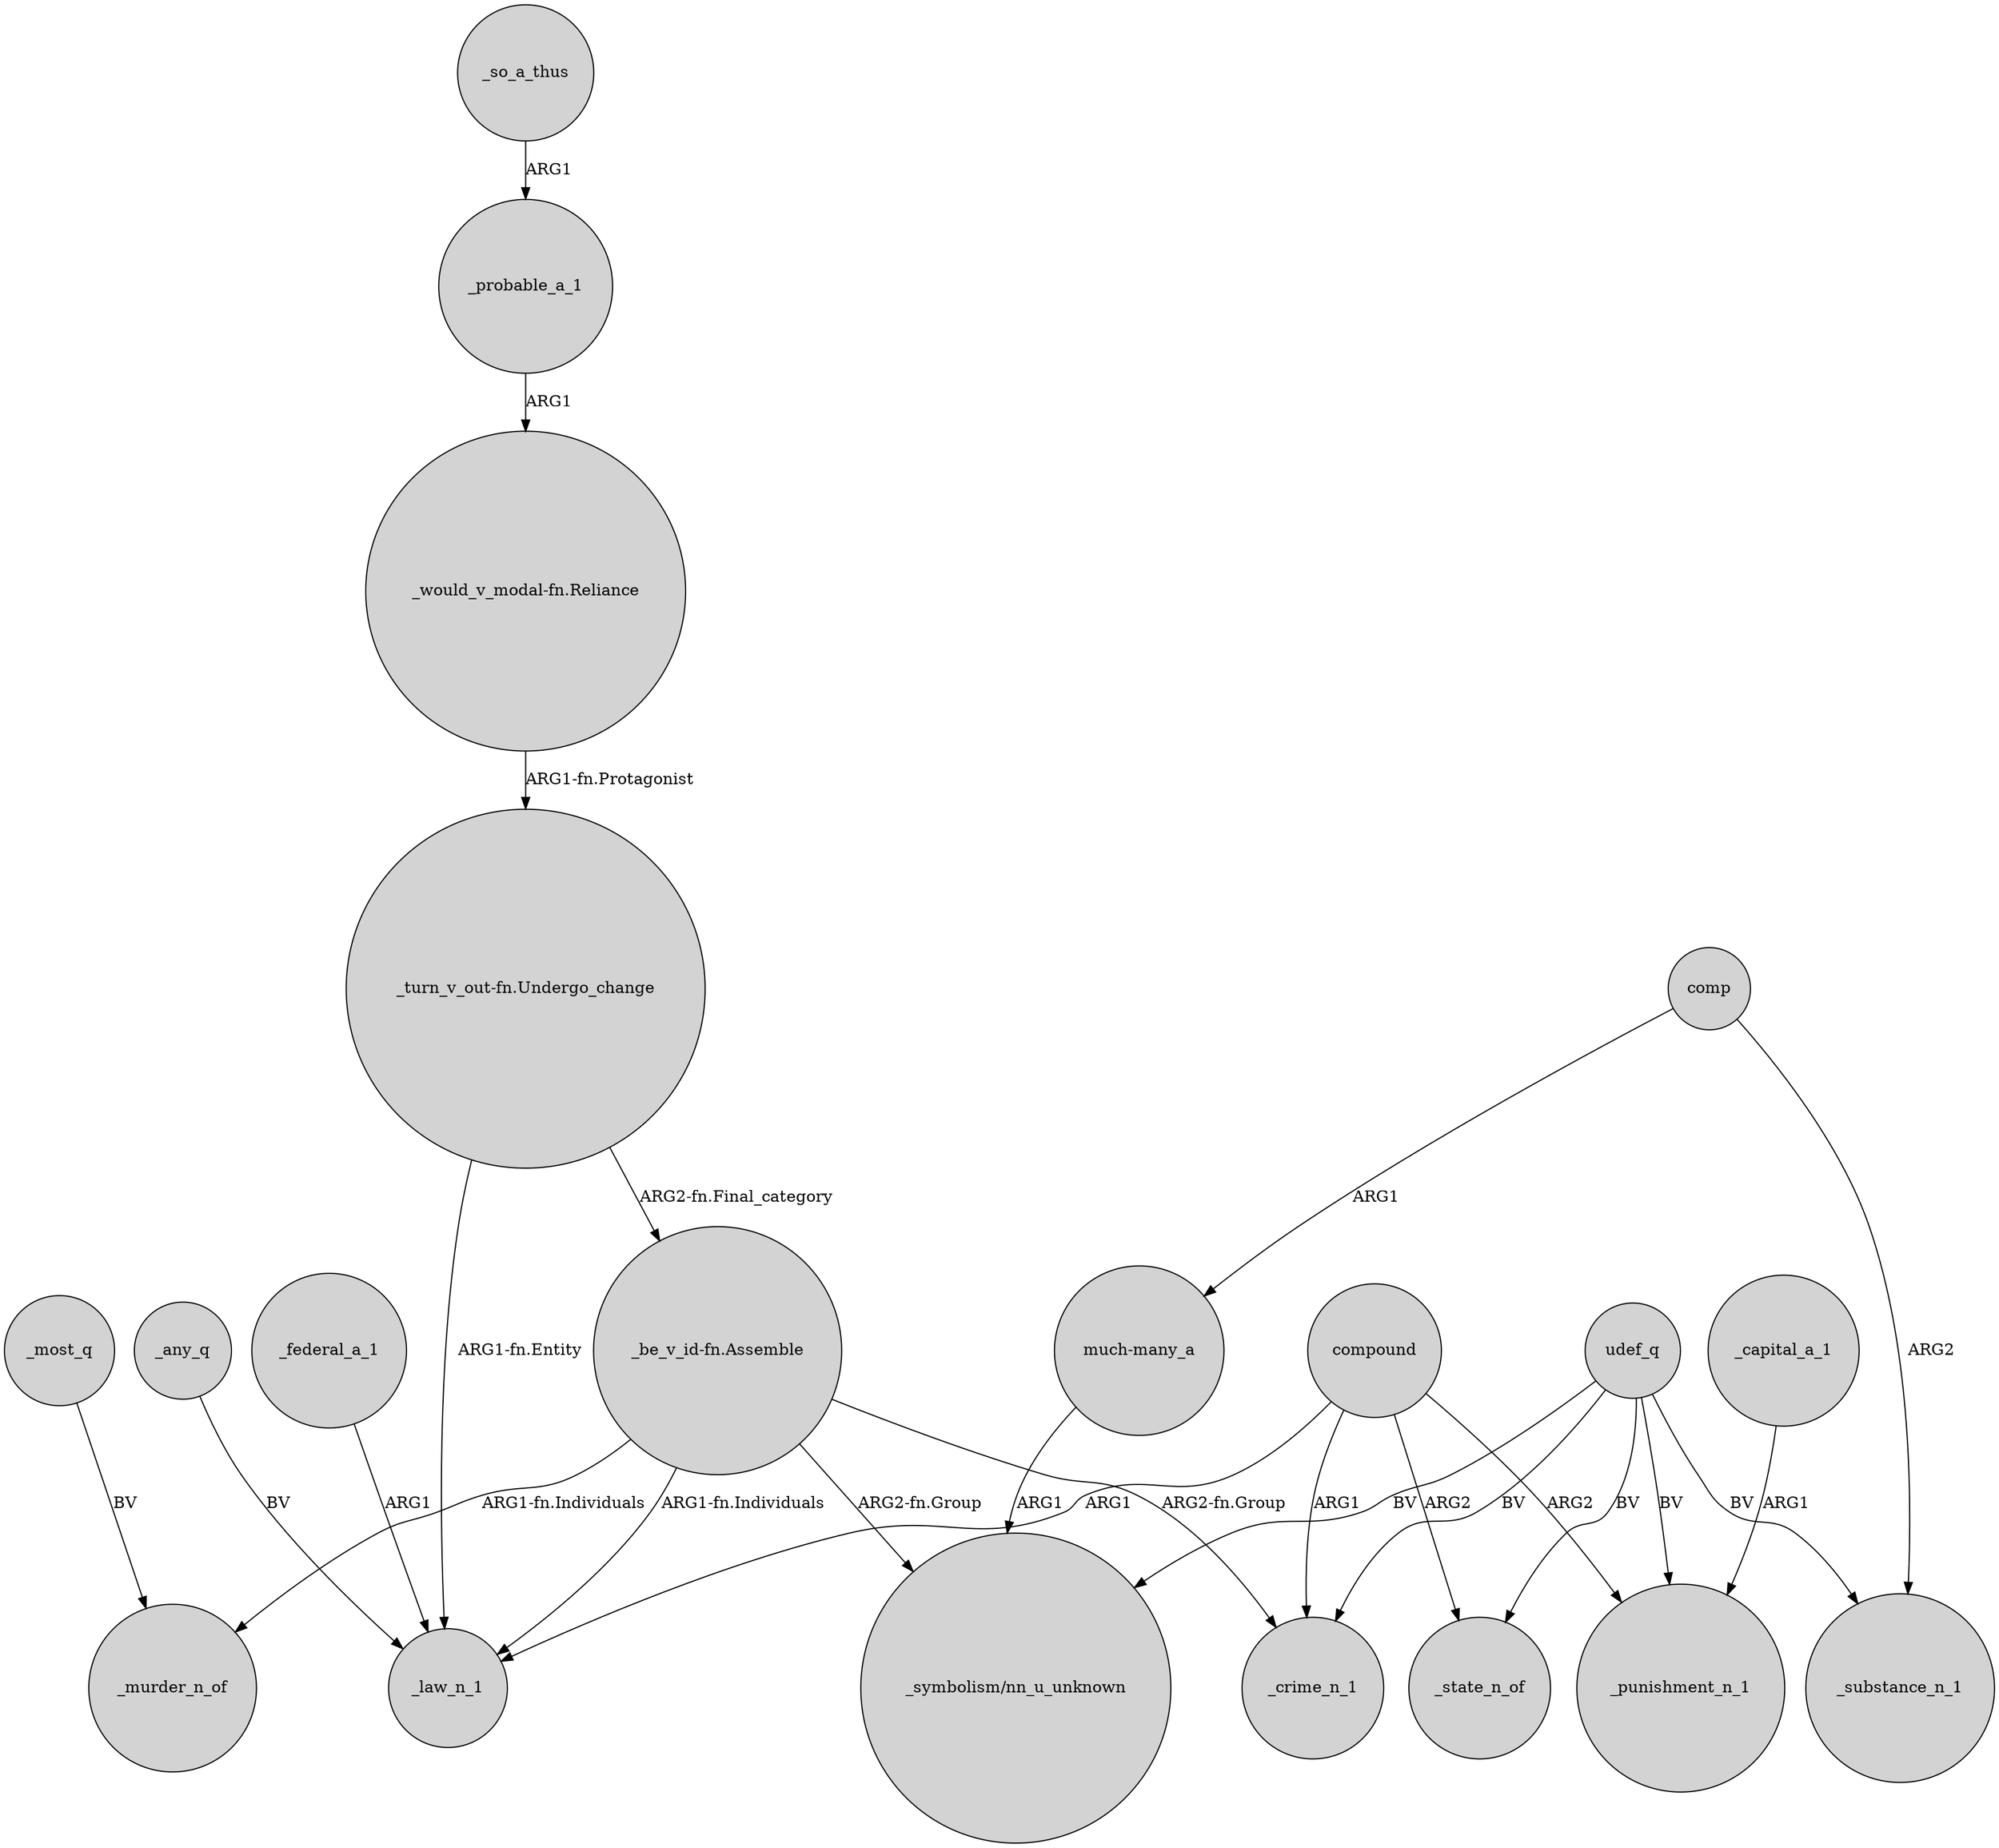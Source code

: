 digraph {
	node [shape=circle style=filled]
	compound -> _crime_n_1 [label=ARG1]
	"_turn_v_out-fn.Undergo_change" -> "_be_v_id-fn.Assemble" [label="ARG2-fn.Final_category"]
	comp -> _substance_n_1 [label=ARG2]
	"_be_v_id-fn.Assemble" -> _crime_n_1 [label="ARG2-fn.Group"]
	_so_a_thus -> _probable_a_1 [label=ARG1]
	udef_q -> _crime_n_1 [label=BV]
	"_be_v_id-fn.Assemble" -> _murder_n_of [label="ARG1-fn.Individuals"]
	"_be_v_id-fn.Assemble" -> _law_n_1 [label="ARG1-fn.Individuals"]
	udef_q -> _substance_n_1 [label=BV]
	udef_q -> _state_n_of [label=BV]
	"much-many_a" -> "_symbolism/nn_u_unknown" [label=ARG1]
	_capital_a_1 -> _punishment_n_1 [label=ARG1]
	_any_q -> _law_n_1 [label=BV]
	comp -> "much-many_a" [label=ARG1]
	udef_q -> "_symbolism/nn_u_unknown" [label=BV]
	"_would_v_modal-fn.Reliance" -> "_turn_v_out-fn.Undergo_change" [label="ARG1-fn.Protagonist"]
	"_be_v_id-fn.Assemble" -> "_symbolism/nn_u_unknown" [label="ARG2-fn.Group"]
	compound -> _law_n_1 [label=ARG1]
	compound -> _state_n_of [label=ARG2]
	_federal_a_1 -> _law_n_1 [label=ARG1]
	"_turn_v_out-fn.Undergo_change" -> _law_n_1 [label="ARG1-fn.Entity"]
	compound -> _punishment_n_1 [label=ARG2]
	_most_q -> _murder_n_of [label=BV]
	udef_q -> _punishment_n_1 [label=BV]
	_probable_a_1 -> "_would_v_modal-fn.Reliance" [label=ARG1]
}
